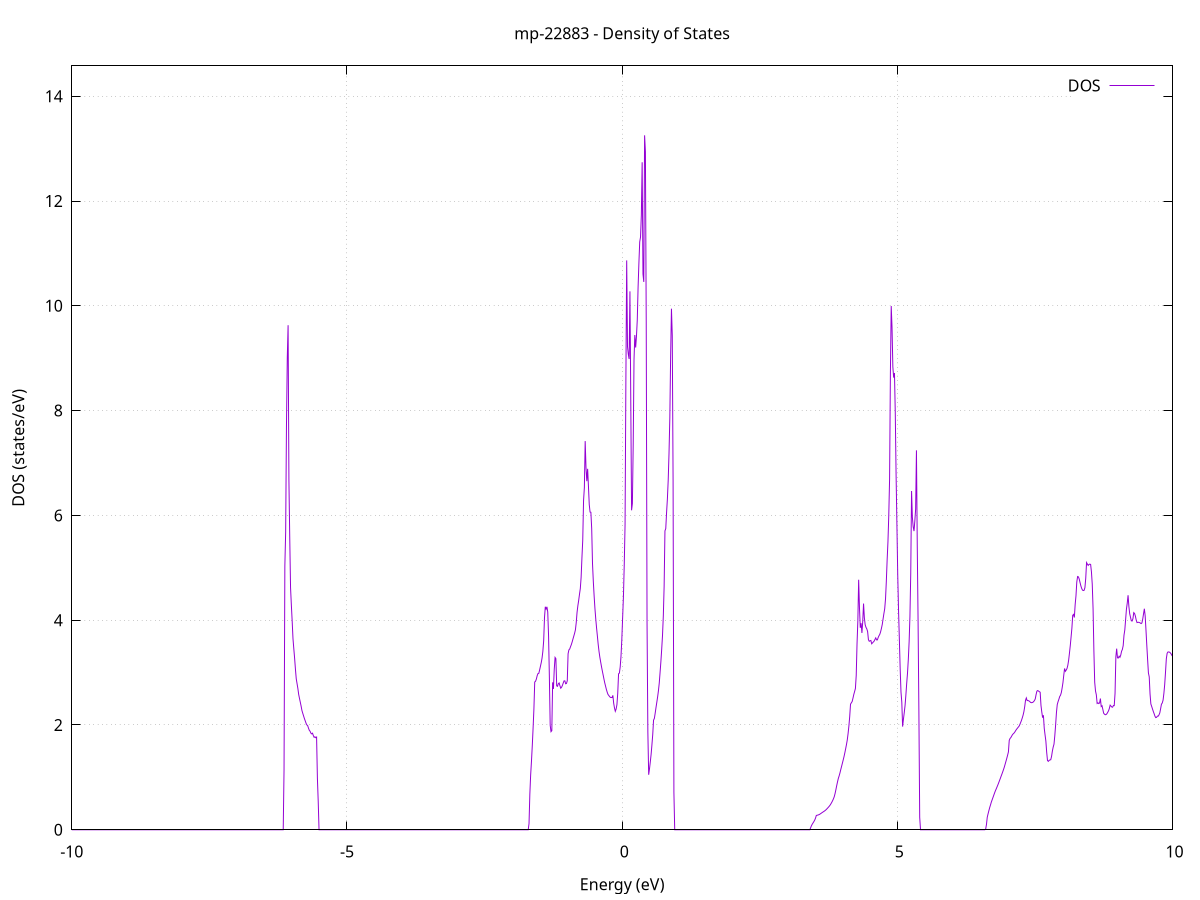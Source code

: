 set title 'mp-22883 - Density of States'
set xlabel 'Energy (eV)'
set ylabel 'DOS (states/eV)'
set grid
set xrange [-10:10]
set yrange [0:14.579]
set xzeroaxis lt -1
set terminal png size 800,600
set output 'mp-22883_dos_gnuplot.png'
plot '-' using 1:2 with lines title 'DOS'
-16.407100 0.000000
-16.392300 0.000000
-16.377500 0.000000
-16.362800 0.000000
-16.348000 0.000000
-16.333200 0.000000
-16.318400 0.000000
-16.303600 0.000000
-16.288800 0.000000
-16.274000 0.000000
-16.259200 0.000000
-16.244400 0.000000
-16.229700 0.000000
-16.214900 0.000000
-16.200100 0.000000
-16.185300 0.000000
-16.170500 0.000000
-16.155700 0.000000
-16.140900 0.000000
-16.126100 0.000000
-16.111300 0.000000
-16.096600 0.000000
-16.081800 0.000000
-16.067000 0.000000
-16.052200 0.000000
-16.037400 0.000000
-16.022600 0.000000
-16.007800 0.000000
-15.993000 0.000000
-15.978200 0.000000
-15.963400 0.000000
-15.948700 0.000000
-15.933900 0.000000
-15.919100 0.000000
-15.904300 0.000000
-15.889500 0.000000
-15.874700 0.000000
-15.859900 0.000000
-15.845100 0.000000
-15.830300 0.000000
-15.815600 0.000000
-15.800800 0.000000
-15.786000 0.000000
-15.771200 0.000000
-15.756400 0.000000
-15.741600 0.000000
-15.726800 0.000000
-15.712000 0.000000
-15.697200 0.000000
-15.682500 0.000000
-15.667700 0.000000
-15.652900 0.000000
-15.638100 0.000000
-15.623300 0.000000
-15.608500 0.000000
-15.593700 0.000000
-15.578900 0.000000
-15.564100 0.000000
-15.549400 0.000000
-15.534600 0.000000
-15.519800 0.000000
-15.505000 0.000000
-15.490200 0.000000
-15.475400 0.000000
-15.460600 0.000000
-15.445800 0.000000
-15.431000 0.000000
-15.416300 0.000000
-15.401500 0.000000
-15.386700 0.000000
-15.371900 0.000000
-15.357100 0.000000
-15.342300 0.000000
-15.327500 0.000000
-15.312700 0.000000
-15.297900 0.000000
-15.283200 0.000000
-15.268400 0.000000
-15.253600 0.000000
-15.238800 0.000000
-15.224000 0.000000
-15.209200 0.000000
-15.194400 0.000000
-15.179600 0.000000
-15.164800 0.000000
-15.150100 0.000000
-15.135300 0.000000
-15.120500 0.000000
-15.105700 0.000000
-15.090900 0.000000
-15.076100 0.000000
-15.061300 87.850800
-15.046500 42.210800
-15.031700 461.581500
-15.017000 394.293800
-15.002200 0.000000
-14.987400 0.000000
-14.972600 0.000000
-14.957800 0.000000
-14.943000 0.000000
-14.928200 0.000000
-14.913400 0.000000
-14.898600 0.000000
-14.883800 0.000000
-14.869100 0.000000
-14.854300 0.000000
-14.839500 0.000000
-14.824700 0.000000
-14.809900 0.000000
-14.795100 0.000000
-14.780300 0.000000
-14.765500 0.000000
-14.750700 0.000000
-14.736000 0.000000
-14.721200 0.000000
-14.706400 0.000000
-14.691600 0.000000
-14.676800 0.000000
-14.662000 0.000000
-14.647200 0.000000
-14.632400 0.000000
-14.617600 0.000000
-14.602900 0.000000
-14.588100 0.000000
-14.573300 0.000000
-14.558500 0.000000
-14.543700 0.000000
-14.528900 0.000000
-14.514100 0.000000
-14.499300 0.000000
-14.484500 0.000000
-14.469800 0.000000
-14.455000 0.000000
-14.440200 0.000000
-14.425400 0.000000
-14.410600 0.000000
-14.395800 0.000000
-14.381000 0.000000
-14.366200 0.000000
-14.351400 0.000000
-14.336700 0.000000
-14.321900 0.000000
-14.307100 0.000000
-14.292300 0.000000
-14.277500 0.000000
-14.262700 0.000000
-14.247900 0.000000
-14.233100 0.000000
-14.218300 0.000000
-14.203600 0.000000
-14.188800 0.000000
-14.174000 0.000000
-14.159200 0.000000
-14.144400 0.000000
-14.129600 0.000000
-14.114800 0.000000
-14.100000 0.000000
-14.085200 0.000000
-14.070500 0.000000
-14.055700 0.000000
-14.040900 0.000000
-14.026100 0.000000
-14.011300 0.000000
-13.996500 0.000000
-13.981700 0.000000
-13.966900 0.000000
-13.952100 0.000000
-13.937400 0.000000
-13.922600 0.000000
-13.907800 0.000000
-13.893000 0.000000
-13.878200 0.000000
-13.863400 0.000000
-13.848600 0.000000
-13.833800 0.000000
-13.819000 0.000000
-13.804300 0.000000
-13.789500 0.000000
-13.774700 0.000000
-13.759900 0.000000
-13.745100 0.000000
-13.730300 0.000000
-13.715500 0.000000
-13.700700 0.000000
-13.685900 0.000000
-13.671100 0.000000
-13.656400 0.000000
-13.641600 0.000000
-13.626800 0.000000
-13.612000 0.000000
-13.597200 0.000000
-13.582400 0.000000
-13.567600 0.000000
-13.552800 0.000000
-13.538000 0.000000
-13.523300 0.000000
-13.508500 0.000000
-13.493700 0.000000
-13.478900 0.000000
-13.464100 0.000000
-13.449300 0.000000
-13.434500 0.000000
-13.419700 0.000000
-13.404900 0.000000
-13.390200 0.000000
-13.375400 0.000000
-13.360600 0.000000
-13.345800 0.000000
-13.331000 0.000000
-13.316200 0.000000
-13.301400 0.000000
-13.286600 0.000000
-13.271800 0.000000
-13.257100 0.000000
-13.242300 0.000000
-13.227500 0.000000
-13.212700 0.000000
-13.197900 0.000000
-13.183100 0.000000
-13.168300 0.000000
-13.153500 0.000000
-13.138700 0.000000
-13.124000 0.000000
-13.109200 0.000000
-13.094400 0.000000
-13.079600 0.000000
-13.064800 0.000000
-13.050000 0.000000
-13.035200 0.000000
-13.020400 0.000000
-13.005600 0.000000
-12.990900 0.000000
-12.976100 0.000000
-12.961300 0.000000
-12.946500 0.000000
-12.931700 0.000000
-12.916900 0.000000
-12.902100 0.000000
-12.887300 0.000000
-12.872500 0.000000
-12.857800 0.000000
-12.843000 0.000000
-12.828200 0.000000
-12.813400 0.000000
-12.798600 0.000000
-12.783800 0.000000
-12.769000 0.000000
-12.754200 0.000000
-12.739400 0.000000
-12.724700 0.000000
-12.709900 0.000000
-12.695100 0.000000
-12.680300 0.000000
-12.665500 0.000000
-12.650700 0.000000
-12.635900 0.000000
-12.621100 0.000000
-12.606300 0.000000
-12.591600 0.000000
-12.576800 0.000000
-12.562000 0.000000
-12.547200 0.000000
-12.532400 0.000000
-12.517600 0.000000
-12.502800 0.000000
-12.488000 0.000000
-12.473200 0.000000
-12.458400 0.000000
-12.443700 0.000000
-12.428900 0.000000
-12.414100 0.000000
-12.399300 0.000000
-12.384500 0.000000
-12.369700 0.000000
-12.354900 0.000000
-12.340100 0.000000
-12.325300 0.000000
-12.310600 0.000000
-12.295800 0.000000
-12.281000 0.000000
-12.266200 0.000000
-12.251400 0.000000
-12.236600 0.000000
-12.221800 0.000000
-12.207000 0.000000
-12.192200 0.000000
-12.177500 0.000000
-12.162700 0.000000
-12.147900 0.000000
-12.133100 0.000000
-12.118300 0.000000
-12.103500 0.000000
-12.088700 0.000000
-12.073900 0.000000
-12.059100 0.000000
-12.044400 0.000000
-12.029600 0.000000
-12.014800 0.000000
-12.000000 0.000000
-11.985200 0.000000
-11.970400 0.000000
-11.955600 0.000000
-11.940800 0.000000
-11.926000 0.000000
-11.911300 0.000000
-11.896500 0.000000
-11.881700 0.000000
-11.866900 0.000000
-11.852100 0.000000
-11.837300 0.000000
-11.822500 0.000000
-11.807700 0.000000
-11.792900 0.000000
-11.778200 0.000000
-11.763400 0.000000
-11.748600 0.000000
-11.733800 0.000000
-11.719000 0.000000
-11.704200 0.000000
-11.689400 0.000000
-11.674600 0.000000
-11.659800 0.000000
-11.645100 0.000000
-11.630300 0.000000
-11.615500 0.000000
-11.600700 0.000000
-11.585900 0.000000
-11.571100 0.000000
-11.556300 0.000000
-11.541500 0.000000
-11.526700 0.000000
-11.512000 0.000000
-11.497200 0.000000
-11.482400 0.000000
-11.467600 0.000000
-11.452800 0.000000
-11.438000 0.000000
-11.423200 0.000000
-11.408400 0.000000
-11.393600 0.000000
-11.378800 0.000000
-11.364100 0.000000
-11.349300 0.000000
-11.334500 0.000000
-11.319700 0.000000
-11.304900 0.000000
-11.290100 0.000000
-11.275300 0.000000
-11.260500 0.000000
-11.245700 0.000000
-11.231000 0.000000
-11.216200 0.000000
-11.201400 0.000000
-11.186600 0.000000
-11.171800 0.000000
-11.157000 0.000000
-11.142200 0.000000
-11.127400 0.000000
-11.112600 0.000000
-11.097900 0.000000
-11.083100 0.000000
-11.068300 0.000000
-11.053500 0.000000
-11.038700 0.000000
-11.023900 0.000000
-11.009100 0.000000
-10.994300 0.000000
-10.979500 0.000000
-10.964800 0.000000
-10.950000 0.000000
-10.935200 0.000000
-10.920400 0.000000
-10.905600 0.000000
-10.890800 0.000000
-10.876000 0.000000
-10.861200 0.000000
-10.846400 0.000000
-10.831700 0.000000
-10.816900 0.000000
-10.802100 0.000000
-10.787300 0.000000
-10.772500 0.000000
-10.757700 0.000000
-10.742900 0.000000
-10.728100 0.000000
-10.713300 0.000000
-10.698600 0.000000
-10.683800 0.000000
-10.669000 0.000000
-10.654200 0.589000
-10.639400 1.194600
-10.624600 1.981600
-10.609800 2.023500
-10.595000 2.008400
-10.580200 2.078000
-10.565500 2.112300
-10.550700 2.149400
-10.535900 2.163800
-10.521100 2.207000
-10.506300 2.257800
-10.491500 2.310800
-10.476700 2.357000
-10.461900 2.394100
-10.447100 2.448900
-10.432400 2.508900
-10.417600 2.570200
-10.402800 2.638600
-10.388000 2.716700
-10.373200 2.796900
-10.358400 2.878500
-10.343600 2.973100
-10.328800 3.076100
-10.314000 3.176100
-10.299300 3.310200
-10.284500 3.487700
-10.269700 3.655700
-10.254900 3.839200
-10.240100 4.079000
-10.225300 4.329800
-10.210500 4.645700
-10.195700 5.237000
-10.180900 7.443000
-10.166100 9.905200
-10.151400 13.415500
-10.136600 10.803700
-10.121800 10.220400
-10.107000 9.356200
-10.092200 9.374000
-10.077400 9.790900
-10.062600 9.531700
-10.047800 10.418000
-10.033000 31.053900
-10.018300 62.824000
-10.003500 0.000000
-9.988700 0.000000
-9.973900 0.000000
-9.959100 0.000000
-9.944300 0.000000
-9.929500 0.000000
-9.914700 0.000000
-9.899900 0.000000
-9.885200 0.000000
-9.870400 0.000000
-9.855600 0.000000
-9.840800 0.000000
-9.826000 0.000000
-9.811200 0.000000
-9.796400 0.000000
-9.781600 0.000000
-9.766800 0.000000
-9.752100 0.000000
-9.737300 0.000000
-9.722500 0.000000
-9.707700 0.000000
-9.692900 0.000000
-9.678100 0.000000
-9.663300 0.000000
-9.648500 0.000000
-9.633700 0.000000
-9.619000 0.000000
-9.604200 0.000000
-9.589400 0.000000
-9.574600 0.000000
-9.559800 0.000000
-9.545000 0.000000
-9.530200 0.000000
-9.515400 0.000000
-9.500600 0.000000
-9.485900 0.000000
-9.471100 0.000000
-9.456300 0.000000
-9.441500 0.000000
-9.426700 0.000000
-9.411900 0.000000
-9.397100 0.000000
-9.382300 0.000000
-9.367500 0.000000
-9.352800 0.000000
-9.338000 0.000000
-9.323200 0.000000
-9.308400 0.000000
-9.293600 0.000000
-9.278800 0.000000
-9.264000 0.000000
-9.249200 0.000000
-9.234400 0.000000
-9.219700 0.000000
-9.204900 0.000000
-9.190100 0.000000
-9.175300 0.000000
-9.160500 0.000000
-9.145700 0.000000
-9.130900 0.000000
-9.116100 0.000000
-9.101300 0.000000
-9.086600 0.000000
-9.071800 0.000000
-9.057000 0.000000
-9.042200 0.000000
-9.027400 0.000000
-9.012600 0.000000
-8.997800 0.000000
-8.983000 0.000000
-8.968200 0.000000
-8.953400 0.000000
-8.938700 0.000000
-8.923900 0.000000
-8.909100 0.000000
-8.894300 0.000000
-8.879500 0.000000
-8.864700 0.000000
-8.849900 0.000000
-8.835100 0.000000
-8.820300 0.000000
-8.805600 0.000000
-8.790800 0.000000
-8.776000 0.000000
-8.761200 0.000000
-8.746400 0.000000
-8.731600 0.000000
-8.716800 0.000000
-8.702000 0.000000
-8.687200 0.000000
-8.672500 0.000000
-8.657700 0.000000
-8.642900 0.000000
-8.628100 0.000000
-8.613300 0.000000
-8.598500 0.000000
-8.583700 0.000000
-8.568900 0.000000
-8.554100 0.000000
-8.539400 0.000000
-8.524600 0.000000
-8.509800 0.000000
-8.495000 0.000000
-8.480200 0.000000
-8.465400 0.000000
-8.450600 0.000000
-8.435800 0.000000
-8.421000 0.000000
-8.406300 0.000000
-8.391500 0.000000
-8.376700 0.000000
-8.361900 0.000000
-8.347100 0.000000
-8.332300 0.000000
-8.317500 0.000000
-8.302700 0.000000
-8.287900 0.000000
-8.273200 0.000000
-8.258400 0.000000
-8.243600 0.000000
-8.228800 0.000000
-8.214000 0.000000
-8.199200 0.000000
-8.184400 0.000000
-8.169600 0.000000
-8.154800 0.000000
-8.140100 0.000000
-8.125300 0.000000
-8.110500 0.000000
-8.095700 0.000000
-8.080900 0.000000
-8.066100 0.000000
-8.051300 0.000000
-8.036500 0.000000
-8.021700 0.000000
-8.007000 0.000000
-7.992200 0.000000
-7.977400 0.000000
-7.962600 0.000000
-7.947800 0.000000
-7.933000 0.000000
-7.918200 0.000000
-7.903400 0.000000
-7.888600 0.000000
-7.873800 0.000000
-7.859100 0.000000
-7.844300 0.000000
-7.829500 0.000000
-7.814700 0.000000
-7.799900 0.000000
-7.785100 0.000000
-7.770300 0.000000
-7.755500 0.000000
-7.740700 0.000000
-7.726000 0.000000
-7.711200 0.000000
-7.696400 0.000000
-7.681600 0.000000
-7.666800 0.000000
-7.652000 0.000000
-7.637200 0.000000
-7.622400 0.000000
-7.607600 0.000000
-7.592900 0.000000
-7.578100 0.000000
-7.563300 0.000000
-7.548500 0.000000
-7.533700 0.000000
-7.518900 0.000000
-7.504100 0.000000
-7.489300 0.000000
-7.474500 0.000000
-7.459800 0.000000
-7.445000 0.000000
-7.430200 0.000000
-7.415400 0.000000
-7.400600 0.000000
-7.385800 0.000000
-7.371000 0.000000
-7.356200 0.000000
-7.341400 0.000000
-7.326700 0.000000
-7.311900 0.000000
-7.297100 0.000000
-7.282300 0.000000
-7.267500 0.000000
-7.252700 0.000000
-7.237900 0.000000
-7.223100 0.000000
-7.208300 0.000000
-7.193600 0.000000
-7.178800 0.000000
-7.164000 0.000000
-7.149200 0.000000
-7.134400 0.000000
-7.119600 0.000000
-7.104800 0.000000
-7.090000 0.000000
-7.075200 0.000000
-7.060500 0.000000
-7.045700 0.000000
-7.030900 0.000000
-7.016100 0.000000
-7.001300 0.000000
-6.986500 0.000000
-6.971700 0.000000
-6.956900 0.000000
-6.942100 0.000000
-6.927400 0.000000
-6.912600 0.000000
-6.897800 0.000000
-6.883000 0.000000
-6.868200 0.000000
-6.853400 0.000000
-6.838600 0.000000
-6.823800 0.000000
-6.809000 0.000000
-6.794300 0.000000
-6.779500 0.000000
-6.764700 0.000000
-6.749900 0.000000
-6.735100 0.000000
-6.720300 0.000000
-6.705500 0.000000
-6.690700 0.000000
-6.675900 0.000000
-6.661100 0.000000
-6.646400 0.000000
-6.631600 0.000000
-6.616800 0.000000
-6.602000 0.000000
-6.587200 0.000000
-6.572400 0.000000
-6.557600 0.000000
-6.542800 0.000000
-6.528000 0.000000
-6.513300 0.000000
-6.498500 0.000000
-6.483700 0.000000
-6.468900 0.000000
-6.454100 0.000000
-6.439300 0.000000
-6.424500 0.000000
-6.409700 0.000000
-6.394900 0.000000
-6.380200 0.000000
-6.365400 0.000000
-6.350600 0.000000
-6.335800 0.000000
-6.321000 0.000000
-6.306200 0.000000
-6.291400 0.000000
-6.276600 0.000000
-6.261800 0.000000
-6.247100 0.000000
-6.232300 0.000000
-6.217500 0.000000
-6.202700 0.000000
-6.187900 0.000000
-6.173100 0.000000
-6.158300 0.000000
-6.143500 1.139800
-6.128700 5.036800
-6.114000 5.676200
-6.099200 7.714600
-6.084400 9.012400
-6.069600 9.629400
-6.054800 6.672200
-6.040000 5.590200
-6.025200 4.620700
-6.010400 4.286800
-5.995600 3.979500
-5.980900 3.647900
-5.966100 3.456400
-5.951300 3.273900
-5.936500 3.066200
-5.921700 2.883100
-5.906900 2.789500
-5.892100 2.696200
-5.877300 2.582500
-5.862500 2.505800
-5.847800 2.433800
-5.833000 2.359200
-5.818200 2.276700
-5.803400 2.223600
-5.788600 2.173700
-5.773800 2.123900
-5.759000 2.080000
-5.744200 2.034900
-5.729400 2.001200
-5.714700 1.989700
-5.699900 1.942000
-5.685100 1.900100
-5.670300 1.880600
-5.655500 1.843800
-5.640700 1.830100
-5.625900 1.843200
-5.611100 1.798000
-5.596300 1.764200
-5.581500 1.774000
-5.566800 1.757100
-5.552000 1.768900
-5.537200 0.983700
-5.522400 0.541700
-5.507600 0.000000
-5.492800 0.000000
-5.478000 0.000000
-5.463200 0.000000
-5.448400 0.000000
-5.433700 0.000000
-5.418900 0.000000
-5.404100 0.000000
-5.389300 0.000000
-5.374500 0.000000
-5.359700 0.000000
-5.344900 0.000000
-5.330100 0.000000
-5.315300 0.000000
-5.300600 0.000000
-5.285800 0.000000
-5.271000 0.000000
-5.256200 0.000000
-5.241400 0.000000
-5.226600 0.000000
-5.211800 0.000000
-5.197000 0.000000
-5.182200 0.000000
-5.167500 0.000000
-5.152700 0.000000
-5.137900 0.000000
-5.123100 0.000000
-5.108300 0.000000
-5.093500 0.000000
-5.078700 0.000000
-5.063900 0.000000
-5.049100 0.000000
-5.034400 0.000000
-5.019600 0.000000
-5.004800 0.000000
-4.990000 0.000000
-4.975200 0.000000
-4.960400 0.000000
-4.945600 0.000000
-4.930800 0.000000
-4.916000 0.000000
-4.901300 0.000000
-4.886500 0.000000
-4.871700 0.000000
-4.856900 0.000000
-4.842100 0.000000
-4.827300 0.000000
-4.812500 0.000000
-4.797700 0.000000
-4.782900 0.000000
-4.768200 0.000000
-4.753400 0.000000
-4.738600 0.000000
-4.723800 0.000000
-4.709000 0.000000
-4.694200 0.000000
-4.679400 0.000000
-4.664600 0.000000
-4.649800 0.000000
-4.635100 0.000000
-4.620300 0.000000
-4.605500 0.000000
-4.590700 0.000000
-4.575900 0.000000
-4.561100 0.000000
-4.546300 0.000000
-4.531500 0.000000
-4.516700 0.000000
-4.502000 0.000000
-4.487200 0.000000
-4.472400 0.000000
-4.457600 0.000000
-4.442800 0.000000
-4.428000 0.000000
-4.413200 0.000000
-4.398400 0.000000
-4.383600 0.000000
-4.368800 0.000000
-4.354100 0.000000
-4.339300 0.000000
-4.324500 0.000000
-4.309700 0.000000
-4.294900 0.000000
-4.280100 0.000000
-4.265300 0.000000
-4.250500 0.000000
-4.235700 0.000000
-4.221000 0.000000
-4.206200 0.000000
-4.191400 0.000000
-4.176600 0.000000
-4.161800 0.000000
-4.147000 0.000000
-4.132200 0.000000
-4.117400 0.000000
-4.102600 0.000000
-4.087900 0.000000
-4.073100 0.000000
-4.058300 0.000000
-4.043500 0.000000
-4.028700 0.000000
-4.013900 0.000000
-3.999100 0.000000
-3.984300 0.000000
-3.969500 0.000000
-3.954800 0.000000
-3.940000 0.000000
-3.925200 0.000000
-3.910400 0.000000
-3.895600 0.000000
-3.880800 0.000000
-3.866000 0.000000
-3.851200 0.000000
-3.836400 0.000000
-3.821700 0.000000
-3.806900 0.000000
-3.792100 0.000000
-3.777300 0.000000
-3.762500 0.000000
-3.747700 0.000000
-3.732900 0.000000
-3.718100 0.000000
-3.703300 0.000000
-3.688600 0.000000
-3.673800 0.000000
-3.659000 0.000000
-3.644200 0.000000
-3.629400 0.000000
-3.614600 0.000000
-3.599800 0.000000
-3.585000 0.000000
-3.570200 0.000000
-3.555500 0.000000
-3.540700 0.000000
-3.525900 0.000000
-3.511100 0.000000
-3.496300 0.000000
-3.481500 0.000000
-3.466700 0.000000
-3.451900 0.000000
-3.437100 0.000000
-3.422400 0.000000
-3.407600 0.000000
-3.392800 0.000000
-3.378000 0.000000
-3.363200 0.000000
-3.348400 0.000000
-3.333600 0.000000
-3.318800 0.000000
-3.304000 0.000000
-3.289300 0.000000
-3.274500 0.000000
-3.259700 0.000000
-3.244900 0.000000
-3.230100 0.000000
-3.215300 0.000000
-3.200500 0.000000
-3.185700 0.000000
-3.170900 0.000000
-3.156100 0.000000
-3.141400 0.000000
-3.126600 0.000000
-3.111800 0.000000
-3.097000 0.000000
-3.082200 0.000000
-3.067400 0.000000
-3.052600 0.000000
-3.037800 0.000000
-3.023000 0.000000
-3.008300 0.000000
-2.993500 0.000000
-2.978700 0.000000
-2.963900 0.000000
-2.949100 0.000000
-2.934300 0.000000
-2.919500 0.000000
-2.904700 0.000000
-2.889900 0.000000
-2.875200 0.000000
-2.860400 0.000000
-2.845600 0.000000
-2.830800 0.000000
-2.816000 0.000000
-2.801200 0.000000
-2.786400 0.000000
-2.771600 0.000000
-2.756800 0.000000
-2.742100 0.000000
-2.727300 0.000000
-2.712500 0.000000
-2.697700 0.000000
-2.682900 0.000000
-2.668100 0.000000
-2.653300 0.000000
-2.638500 0.000000
-2.623700 0.000000
-2.609000 0.000000
-2.594200 0.000000
-2.579400 0.000000
-2.564600 0.000000
-2.549800 0.000000
-2.535000 0.000000
-2.520200 0.000000
-2.505400 0.000000
-2.490600 0.000000
-2.475900 0.000000
-2.461100 0.000000
-2.446300 0.000000
-2.431500 0.000000
-2.416700 0.000000
-2.401900 0.000000
-2.387100 0.000000
-2.372300 0.000000
-2.357500 0.000000
-2.342800 0.000000
-2.328000 0.000000
-2.313200 0.000000
-2.298400 0.000000
-2.283600 0.000000
-2.268800 0.000000
-2.254000 0.000000
-2.239200 0.000000
-2.224400 0.000000
-2.209700 0.000000
-2.194900 0.000000
-2.180100 0.000000
-2.165300 0.000000
-2.150500 0.000000
-2.135700 0.000000
-2.120900 0.000000
-2.106100 0.000000
-2.091300 0.000000
-2.076500 0.000000
-2.061800 0.000000
-2.047000 0.000000
-2.032200 0.000000
-2.017400 0.000000
-2.002600 0.000000
-1.987800 0.000000
-1.973000 0.000000
-1.958200 0.000000
-1.943400 0.000000
-1.928700 0.000000
-1.913900 0.000000
-1.899100 0.000000
-1.884300 0.000000
-1.869500 0.000000
-1.854700 0.000000
-1.839900 0.000000
-1.825100 0.000000
-1.810300 0.000000
-1.795600 0.000000
-1.780800 0.000000
-1.766000 0.000000
-1.751200 0.000000
-1.736400 0.000000
-1.721600 0.000000
-1.706800 0.000000
-1.692000 0.117300
-1.677200 0.678100
-1.662500 1.044500
-1.647700 1.306500
-1.632900 1.602100
-1.618100 1.939800
-1.603300 2.305800
-1.588500 2.820300
-1.573700 2.834200
-1.558900 2.875900
-1.544100 2.940100
-1.529400 2.980900
-1.514600 2.985300
-1.499800 3.048400
-1.485000 3.118900
-1.470200 3.189200
-1.455400 3.277100
-1.440600 3.406800
-1.425800 3.608200
-1.411000 4.047700
-1.396300 4.256200
-1.381500 4.212500
-1.366700 4.254900
-1.351900 4.156900
-1.337100 3.706800
-1.322300 2.917800
-1.307500 1.995900
-1.292700 1.872300
-1.277900 1.891600
-1.263200 2.813000
-1.248400 2.688100
-1.233600 3.062000
-1.218800 3.289100
-1.204000 3.265700
-1.189200 2.746600
-1.174400 2.738300
-1.159600 2.788300
-1.144800 2.802200
-1.130100 2.746300
-1.115300 2.701700
-1.100500 2.720400
-1.085700 2.754200
-1.070900 2.799500
-1.056100 2.841500
-1.041300 2.842700
-1.026500 2.786800
-1.011700 2.792200
-0.997000 2.843800
-0.982200 3.359400
-0.967400 3.433000
-0.952600 3.450300
-0.937800 3.494600
-0.923000 3.534800
-0.908200 3.585300
-0.893400 3.641700
-0.878600 3.695700
-0.863800 3.750600
-0.849100 3.815300
-0.834300 3.952200
-0.819500 4.146800
-0.804700 4.275400
-0.789900 4.377400
-0.775100 4.493900
-0.760300 4.602800
-0.745500 4.816600
-0.730700 5.189700
-0.716000 5.523800
-0.701200 6.282400
-0.686400 6.529000
-0.671600 7.418000
-0.656800 6.912400
-0.642000 6.652900
-0.627200 6.889200
-0.612400 6.558600
-0.597600 6.206200
-0.582900 6.064100
-0.568100 6.059300
-0.553300 5.749100
-0.538500 5.079700
-0.523700 4.737300
-0.508900 4.460500
-0.494100 4.218900
-0.479300 4.021000
-0.464500 3.849200
-0.449800 3.694900
-0.435000 3.536600
-0.420200 3.403500
-0.405400 3.295000
-0.390600 3.204400
-0.375800 3.116800
-0.361000 3.036000
-0.346200 2.959000
-0.331400 2.880100
-0.316700 2.806400
-0.301900 2.743800
-0.287100 2.680800
-0.272300 2.627800
-0.257500 2.584200
-0.242700 2.562800
-0.227900 2.542200
-0.213100 2.526000
-0.198300 2.525000
-0.183600 2.523200
-0.168800 2.565400
-0.154000 2.417200
-0.139200 2.325200
-0.124400 2.261000
-0.109600 2.302800
-0.094800 2.388200
-0.080000 2.607800
-0.065200 2.975800
-0.050500 2.990200
-0.035700 3.105000
-0.020900 3.308700
-0.006100 3.628300
0.008700 4.043100
0.023500 4.451900
0.038300 5.059800
0.053100 5.828300
0.067900 8.576900
0.082600 10.866800
0.097400 9.218300
0.112200 9.075300
0.127000 8.984600
0.141800 10.276600
0.156600 8.201700
0.171400 6.097100
0.186200 6.226900
0.201000 7.350800
0.215700 8.976200
0.230500 9.442500
0.245300 9.203700
0.260100 9.414200
0.274900 9.729000
0.289700 10.354100
0.304500 10.816100
0.319300 11.218700
0.334100 11.313700
0.348900 11.731200
0.363600 12.739000
0.378400 10.608100
0.393200 10.455700
0.408000 13.253700
0.422800 12.937200
0.437600 9.693300
0.452400 3.950900
0.467200 1.861500
0.482000 1.050100
0.496700 1.160900
0.511500 1.294900
0.526300 1.439600
0.541100 1.620900
0.555900 1.818800
0.570700 2.092200
0.585500 2.125400
0.600300 2.224400
0.615100 2.332500
0.629800 2.433400
0.644600 2.536100
0.659400 2.654900
0.674200 2.799100
0.689000 2.998200
0.703800 3.208100
0.718600 3.445500
0.733400 3.708000
0.748200 4.082700
0.762900 4.647700
0.777700 5.703900
0.792500 5.748500
0.807300 6.052500
0.822100 6.313500
0.836900 6.668600
0.851700 7.188500
0.866500 7.862700
0.881300 9.056500
0.896000 9.944600
0.910800 9.433100
0.925600 6.657900
0.940400 0.715400
0.955200 0.000000
0.970000 0.000000
0.984800 0.000000
0.999600 0.000000
1.014400 0.000000
1.029100 0.000000
1.043900 0.000000
1.058700 0.000000
1.073500 0.000000
1.088300 0.000000
1.103100 0.000000
1.117900 0.000000
1.132700 0.000000
1.147500 0.000000
1.162200 0.000000
1.177000 0.000000
1.191800 0.000000
1.206600 0.000000
1.221400 0.000000
1.236200 0.000000
1.251000 0.000000
1.265800 0.000000
1.280600 0.000000
1.295300 0.000000
1.310100 0.000000
1.324900 0.000000
1.339700 0.000000
1.354500 0.000000
1.369300 0.000000
1.384100 0.000000
1.398900 0.000000
1.413700 0.000000
1.428500 0.000000
1.443200 0.000000
1.458000 0.000000
1.472800 0.000000
1.487600 0.000000
1.502400 0.000000
1.517200 0.000000
1.532000 0.000000
1.546800 0.000000
1.561600 0.000000
1.576300 0.000000
1.591100 0.000000
1.605900 0.000000
1.620700 0.000000
1.635500 0.000000
1.650300 0.000000
1.665100 0.000000
1.679900 0.000000
1.694700 0.000000
1.709400 0.000000
1.724200 0.000000
1.739000 0.000000
1.753800 0.000000
1.768600 0.000000
1.783400 0.000000
1.798200 0.000000
1.813000 0.000000
1.827800 0.000000
1.842500 0.000000
1.857300 0.000000
1.872100 0.000000
1.886900 0.000000
1.901700 0.000000
1.916500 0.000000
1.931300 0.000000
1.946100 0.000000
1.960900 0.000000
1.975600 0.000000
1.990400 0.000000
2.005200 0.000000
2.020000 0.000000
2.034800 0.000000
2.049600 0.000000
2.064400 0.000000
2.079200 0.000000
2.094000 0.000000
2.108700 0.000000
2.123500 0.000000
2.138300 0.000000
2.153100 0.000000
2.167900 0.000000
2.182700 0.000000
2.197500 0.000000
2.212300 0.000000
2.227100 0.000000
2.241800 0.000000
2.256600 0.000000
2.271400 0.000000
2.286200 0.000000
2.301000 0.000000
2.315800 0.000000
2.330600 0.000000
2.345400 0.000000
2.360200 0.000000
2.374900 0.000000
2.389700 0.000000
2.404500 0.000000
2.419300 0.000000
2.434100 0.000000
2.448900 0.000000
2.463700 0.000000
2.478500 0.000000
2.493300 0.000000
2.508000 0.000000
2.522800 0.000000
2.537600 0.000000
2.552400 0.000000
2.567200 0.000000
2.582000 0.000000
2.596800 0.000000
2.611600 0.000000
2.626400 0.000000
2.641200 0.000000
2.655900 0.000000
2.670700 0.000000
2.685500 0.000000
2.700300 0.000000
2.715100 0.000000
2.729900 0.000000
2.744700 0.000000
2.759500 0.000000
2.774300 0.000000
2.789000 0.000000
2.803800 0.000000
2.818600 0.000000
2.833400 0.000000
2.848200 0.000000
2.863000 0.000000
2.877800 0.000000
2.892600 0.000000
2.907400 0.000000
2.922100 0.000000
2.936900 0.000000
2.951700 0.000000
2.966500 0.000000
2.981300 0.000000
2.996100 0.000000
3.010900 0.000000
3.025700 0.000000
3.040500 0.000000
3.055200 0.000000
3.070000 0.000000
3.084800 0.000000
3.099600 0.000000
3.114400 0.000000
3.129200 0.000000
3.144000 0.000000
3.158800 0.000000
3.173600 0.000000
3.188300 0.000000
3.203100 0.000000
3.217900 0.000000
3.232700 0.000000
3.247500 0.000000
3.262300 0.000000
3.277100 0.000000
3.291900 0.000000
3.306700 0.000000
3.321400 0.000000
3.336200 0.000000
3.351000 0.000000
3.365800 0.000000
3.380600 0.000000
3.395400 0.000000
3.410200 0.000000
3.425000 0.039300
3.439800 0.078200
3.454500 0.107000
3.469300 0.131700
3.484100 0.156800
3.498900 0.184900
3.513700 0.222900
3.528500 0.274000
3.543300 0.277300
3.558100 0.281500
3.572900 0.287000
3.587600 0.294300
3.602400 0.305000
3.617200 0.315900
3.632000 0.326800
3.646800 0.337200
3.661600 0.347400
3.676400 0.358000
3.691200 0.369800
3.706000 0.383600
3.720700 0.399500
3.735500 0.416200
3.750300 0.433500
3.765100 0.451800
3.779900 0.472500
3.794700 0.497500
3.809500 0.525100
3.824300 0.555900
3.839100 0.590100
3.853900 0.631300
3.868600 0.690300
3.883400 0.762400
3.898200 0.840400
3.913000 0.912700
3.927800 0.979100
3.942600 1.027700
3.957400 1.083600
3.972200 1.148000
3.987000 1.208900
4.001700 1.269700
4.016500 1.331700
4.031300 1.395700
4.046100 1.467700
4.060900 1.544800
4.075700 1.624500
4.090500 1.714000
4.105300 1.836400
4.120100 1.981300
4.134800 2.158800
4.149600 2.396300
4.164400 2.423000
4.179200 2.447200
4.194000 2.511000
4.208800 2.580800
4.223600 2.637400
4.238400 2.696000
4.253200 2.943900
4.267900 3.546500
4.282700 3.982100
4.297500 4.772000
4.312300 4.237200
4.327100 3.855400
4.341900 3.941200
4.356700 3.755800
4.371500 3.975300
4.386300 4.317600
4.401000 4.046600
4.415800 3.912500
4.430600 3.863800
4.445400 3.834400
4.460200 3.783500
4.475000 3.627900
4.489800 3.597800
4.504600 3.606200
4.519400 3.613000
4.534100 3.549400
4.548900 3.566100
4.563700 3.583300
4.578500 3.600000
4.593300 3.631800
4.608100 3.662200
4.622900 3.623800
4.637700 3.623800
4.652500 3.670000
4.667200 3.704100
4.682000 3.731400
4.696800 3.780400
4.711600 3.845200
4.726400 3.918500
4.741200 4.023900
4.756000 4.125900
4.770800 4.218200
4.785600 4.406600
4.800300 4.742400
4.815100 5.151900
4.829900 5.497200
4.844700 6.000900
4.859500 6.692300
4.874300 8.717200
4.889100 9.996000
4.903900 9.583200
4.918700 8.835500
4.933500 8.629900
4.948200 8.717100
4.963000 7.951500
4.977800 6.764300
4.992600 5.826100
5.007400 4.866000
5.022200 4.185600
5.037000 3.635700
5.051800 3.073000
5.066600 2.629400
5.081300 2.434900
5.096100 1.969100
5.110900 2.107300
5.125700 2.233800
5.140500 2.370800
5.155300 2.567700
5.170100 2.790900
5.184900 2.988200
5.199700 3.249400
5.214400 3.587600
5.229200 4.071200
5.244000 4.895800
5.258800 6.464800
5.273600 5.963200
5.288400 5.781600
5.303200 5.700400
5.318000 5.890100
5.332800 6.120800
5.347500 7.241500
5.362300 5.421100
5.377100 3.981500
5.391900 2.244500
5.406700 0.237900
5.421500 0.000000
5.436300 0.000000
5.451100 0.000000
5.465900 0.000000
5.480600 0.000000
5.495400 0.000000
5.510200 0.000000
5.525000 0.000000
5.539800 0.000000
5.554600 0.000000
5.569400 0.000000
5.584200 0.000000
5.599000 0.000000
5.613700 0.000000
5.628500 0.000000
5.643300 0.000000
5.658100 0.000000
5.672900 0.000000
5.687700 0.000000
5.702500 0.000000
5.717300 0.000000
5.732100 0.000000
5.746800 0.000000
5.761600 0.000000
5.776400 0.000000
5.791200 0.000000
5.806000 0.000000
5.820800 0.000000
5.835600 0.000000
5.850400 0.000000
5.865200 0.000000
5.879900 0.000000
5.894700 0.000000
5.909500 0.000000
5.924300 0.000000
5.939100 0.000000
5.953900 0.000000
5.968700 0.000000
5.983500 0.000000
5.998300 0.000000
6.013000 0.000000
6.027800 0.000000
6.042600 0.000000
6.057400 0.000000
6.072200 0.000000
6.087000 0.000000
6.101800 0.000000
6.116600 0.000000
6.131400 0.000000
6.146200 0.000000
6.160900 0.000000
6.175700 0.000000
6.190500 0.000000
6.205300 0.000000
6.220100 0.000000
6.234900 0.000000
6.249700 0.000000
6.264500 0.000000
6.279300 0.000000
6.294000 0.000000
6.308800 0.000000
6.323600 0.000000
6.338400 0.000000
6.353200 0.000000
6.368000 0.000000
6.382800 0.000000
6.397600 0.000000
6.412400 0.000000
6.427100 0.000000
6.441900 0.000000
6.456700 0.000000
6.471500 0.000000
6.486300 0.000000
6.501100 0.000000
6.515900 0.000000
6.530700 0.000000
6.545500 0.000000
6.560200 0.000000
6.575000 0.000000
6.589800 0.000000
6.604600 0.010600
6.619400 0.097700
6.634200 0.239700
6.649000 0.304600
6.663800 0.366000
6.678600 0.424500
6.693300 0.474800
6.708100 0.528000
6.722900 0.571900
6.737700 0.615300
6.752500 0.659400
6.767300 0.703100
6.782100 0.743900
6.796900 0.780200
6.811700 0.817400
6.826400 0.855100
6.841200 0.895600
6.856000 0.936900
6.870800 0.978600
6.885600 1.021200
6.900400 1.063000
6.915200 1.105800
6.930000 1.150400
6.944800 1.198900
6.959500 1.253400
6.974300 1.308200
6.989100 1.364200
7.003900 1.423400
7.018700 1.486800
7.033500 1.705500
7.048300 1.742800
7.063100 1.760400
7.077900 1.788300
7.092600 1.815400
7.107400 1.832700
7.122200 1.847400
7.137000 1.868700
7.151800 1.895200
7.166600 1.917900
7.181400 1.937600
7.196200 1.956900
7.211000 1.975900
7.225700 2.007000
7.240500 2.045900
7.255300 2.086000
7.270100 2.134100
7.284900 2.186400
7.299700 2.254000
7.314500 2.348600
7.329300 2.470800
7.344100 2.516300
7.358900 2.466100
7.373600 2.466200
7.388400 2.461000
7.403200 2.451000
7.418000 2.433600
7.432800 2.425500
7.447600 2.427500
7.462400 2.432300
7.477200 2.447100
7.492000 2.465900
7.506700 2.499200
7.521500 2.580700
7.536300 2.645800
7.551100 2.657200
7.565900 2.647000
7.580700 2.635500
7.595500 2.625100
7.610300 2.373900
7.625100 2.247300
7.639800 2.139900
7.654600 2.185000
7.669400 1.938600
7.684200 1.811900
7.699000 1.693000
7.713800 1.480200
7.728600 1.322100
7.743400 1.305600
7.758200 1.324000
7.772900 1.332800
7.787700 1.336300
7.802500 1.399900
7.817300 1.501100
7.832100 1.577900
7.846900 1.634100
7.861700 1.799200
7.876500 2.002600
7.891300 2.236800
7.906000 2.389200
7.920800 2.445500
7.935600 2.490900
7.950400 2.542600
7.965200 2.568000
7.980000 2.618700
7.994800 2.707000
8.009600 2.809000
8.024400 2.950600
8.039100 3.078100
8.053900 3.025000
8.068700 3.047600
8.083500 3.078800
8.098300 3.140800
8.113100 3.238400
8.127900 3.373400
8.142700 3.516200
8.157500 3.682800
8.172200 3.849600
8.187000 4.093200
8.201800 4.110300
8.216600 4.051600
8.231400 4.298400
8.246200 4.464400
8.261000 4.728200
8.275800 4.833300
8.290600 4.827000
8.305300 4.785400
8.320100 4.718400
8.334900 4.655300
8.349700 4.607200
8.364500 4.573700
8.379300 4.565500
8.394100 4.570600
8.408900 4.622300
8.423700 4.803500
8.438500 5.099400
8.453200 5.071400
8.468000 5.045300
8.482800 5.063400
8.497600 5.070400
8.512400 5.063700
8.527200 4.921500
8.542000 4.684000
8.556800 4.218200
8.571600 3.412000
8.586300 2.817300
8.601100 2.649000
8.615900 2.575900
8.630700 2.411300
8.645500 2.422300
8.660300 2.408500
8.675100 2.420900
8.689900 2.504500
8.704700 2.352300
8.719400 2.366200
8.734200 2.298600
8.749000 2.225200
8.763800 2.206400
8.778600 2.195700
8.793400 2.199300
8.808200 2.214900
8.823000 2.242200
8.837800 2.270900
8.852500 2.316000
8.867300 2.378600
8.882100 2.361500
8.896900 2.343300
8.911700 2.339300
8.926500 2.371500
8.941300 2.369900
8.956100 2.604400
8.970900 3.303700
8.985600 3.456300
9.000400 3.281300
9.015200 3.278000
9.030000 3.313400
9.044800 3.291600
9.059600 3.333200
9.074400 3.406200
9.089200 3.441300
9.104000 3.514200
9.118700 3.711500
9.133500 3.814100
9.148300 4.012300
9.163100 4.210100
9.177900 4.326600
9.192700 4.476400
9.207500 4.262600
9.222300 4.123800
9.237100 4.054900
9.251800 3.988200
9.266600 3.984500
9.281400 4.029000
9.296200 4.144500
9.311000 4.127800
9.325800 4.077300
9.340600 4.003200
9.355400 3.954500
9.370200 3.958900
9.384900 3.959500
9.399700 3.954700
9.414500 3.947000
9.429300 3.935100
9.444100 3.946900
9.458900 4.020100
9.473700 4.121300
9.488500 4.218300
9.503300 4.084600
9.518000 3.813900
9.532800 3.524000
9.547600 3.254100
9.562400 2.994200
9.577200 2.918000
9.592000 2.592500
9.606800 2.401200
9.621600 2.354500
9.636400 2.305700
9.651200 2.258400
9.665900 2.216300
9.680700 2.169200
9.695500 2.140600
9.710300 2.145600
9.725100 2.169300
9.739900 2.168000
9.754700 2.192400
9.769500 2.231000
9.784300 2.311000
9.799000 2.396000
9.813800 2.419500
9.828600 2.473100
9.843400 2.601700
9.858200 2.771400
9.873000 3.005300
9.887800 3.262800
9.902600 3.368300
9.917400 3.392900
9.932100 3.393200
9.946900 3.389600
9.961700 3.374700
9.976500 3.354300
9.991300 3.323300
10.006100 3.321900
10.020900 3.330300
10.035700 3.330600
10.050500 3.340800
10.065200 3.360000
10.080000 3.359500
10.094800 3.371000
10.109600 3.395700
10.124400 3.420000
10.139200 3.408300
10.154000 3.351900
10.168800 3.343700
10.183600 3.308300
10.198300 3.278500
10.213100 3.577900
10.227900 3.453100
10.242700 3.373100
10.257500 3.053900
10.272300 2.956000
10.287100 2.877300
10.301900 2.819600
10.316700 2.749800
10.331400 2.660300
10.346200 2.609400
10.361000 2.591600
10.375800 2.554900
10.390600 2.520000
10.405400 2.504900
10.420200 2.496100
10.435000 2.507500
10.449800 2.560700
10.464500 2.617300
10.479300 2.602100
10.494100 2.573100
10.508900 2.571600
10.523700 2.608100
10.538500 2.661000
10.553300 2.715900
10.568100 2.694700
10.582900 2.703400
10.597600 2.787600
10.612400 2.857500
10.627200 2.957400
10.642000 3.119000
10.656800 3.285900
10.671600 3.299900
10.686400 3.385200
10.701200 3.608500
10.716000 3.835900
10.730800 4.047000
10.745500 4.321500
10.760300 4.309800
10.775100 4.415500
10.789900 4.517000
10.804700 4.632200
10.819500 4.608300
10.834300 4.661000
10.849100 4.781400
10.863900 4.749500
10.878600 4.150900
10.893400 3.538500
10.908200 3.074900
10.923000 2.822200
10.937800 2.613600
10.952600 2.460600
10.967400 2.375900
10.982200 2.334300
10.997000 2.310200
11.011700 2.306400
11.026500 2.300700
11.041300 2.294000
11.056100 2.291100
11.070900 2.287400
11.085700 2.263900
11.100500 2.184700
11.115300 2.126600
11.130100 2.082200
11.144800 2.075200
11.159600 2.068300
11.174400 2.041300
11.189200 2.030100
11.204000 2.023000
11.218800 2.032000
11.233600 2.027000
11.248400 2.083400
11.263200 2.238500
11.277900 2.533300
11.292700 2.674500
11.307500 2.836300
11.322300 2.968000
11.337100 3.045600
11.351900 3.025700
11.366700 3.056500
11.381500 2.846500
11.396300 2.779100
11.411000 2.723600
11.425800 2.619300
11.440600 2.617400
11.455400 2.719300
11.470200 2.726200
11.485000 2.779400
11.499800 2.781500
11.514600 2.771300
11.529400 2.817600
11.544100 2.926700
11.558900 2.798200
11.573700 2.584000
11.588500 2.174800
11.603300 1.539000
11.618100 1.179000
11.632900 0.948200
11.647700 0.766600
11.662500 0.620100
11.677200 0.458200
11.692000 0.338700
11.706800 0.248100
11.721600 0.175100
11.736400 0.115200
11.751200 0.064200
11.766000 0.033700
11.780800 0.019300
11.795600 0.009500
11.810300 0.002700
11.825100 0.000000
11.839900 0.000000
11.854700 0.000000
11.869500 0.000000
11.884300 0.000000
11.899100 0.000000
11.913900 0.000000
11.928700 0.000000
11.943500 0.000000
11.958200 0.000000
11.973000 0.000000
11.987800 0.000000
12.002600 0.000000
12.017400 0.000000
12.032200 0.000000
12.047000 0.000000
12.061800 0.000000
12.076600 0.000000
12.091300 0.000000
12.106100 0.000000
12.120900 0.000000
12.135700 0.000000
12.150500 0.000000
12.165300 0.000000
12.180100 0.000000
12.194900 0.000000
12.209700 0.000000
12.224400 0.000000
12.239200 0.000000
12.254000 0.000000
12.268800 0.000000
12.283600 0.000000
12.298400 0.000000
12.313200 0.000000
12.328000 0.000000
12.342800 0.000000
12.357500 0.000000
12.372300 0.000000
12.387100 0.000000
12.401900 0.000000
12.416700 0.000000
12.431500 0.000000
12.446300 0.000000
12.461100 0.000000
12.475900 0.000000
12.490600 0.000000
12.505400 0.000000
12.520200 0.000000
12.535000 0.000000
12.549800 0.000000
12.564600 0.000000
12.579400 0.000000
12.594200 0.000000
12.609000 0.000000
12.623700 0.000000
12.638500 0.000000
12.653300 0.000000
12.668100 0.000000
12.682900 0.000000
12.697700 0.000000
12.712500 0.000000
12.727300 0.000000
12.742100 0.000000
12.756800 0.000000
12.771600 0.000000
12.786400 0.000000
12.801200 0.000000
12.816000 0.000000
12.830800 0.000000
12.845600 0.000000
12.860400 0.000000
12.875200 0.000000
12.889900 0.000000
12.904700 0.000000
12.919500 0.000000
12.934300 0.000000
12.949100 0.000000
12.963900 0.000000
12.978700 0.000000
12.993500 0.000000
13.008300 0.000000
13.023000 0.000000
13.037800 0.000000
13.052600 0.000000
13.067400 0.000000
13.082200 0.000000
13.097000 0.000000
13.111800 0.000000
13.126600 0.000000
13.141400 0.000000
13.156200 0.000000
13.170900 0.000000
e
